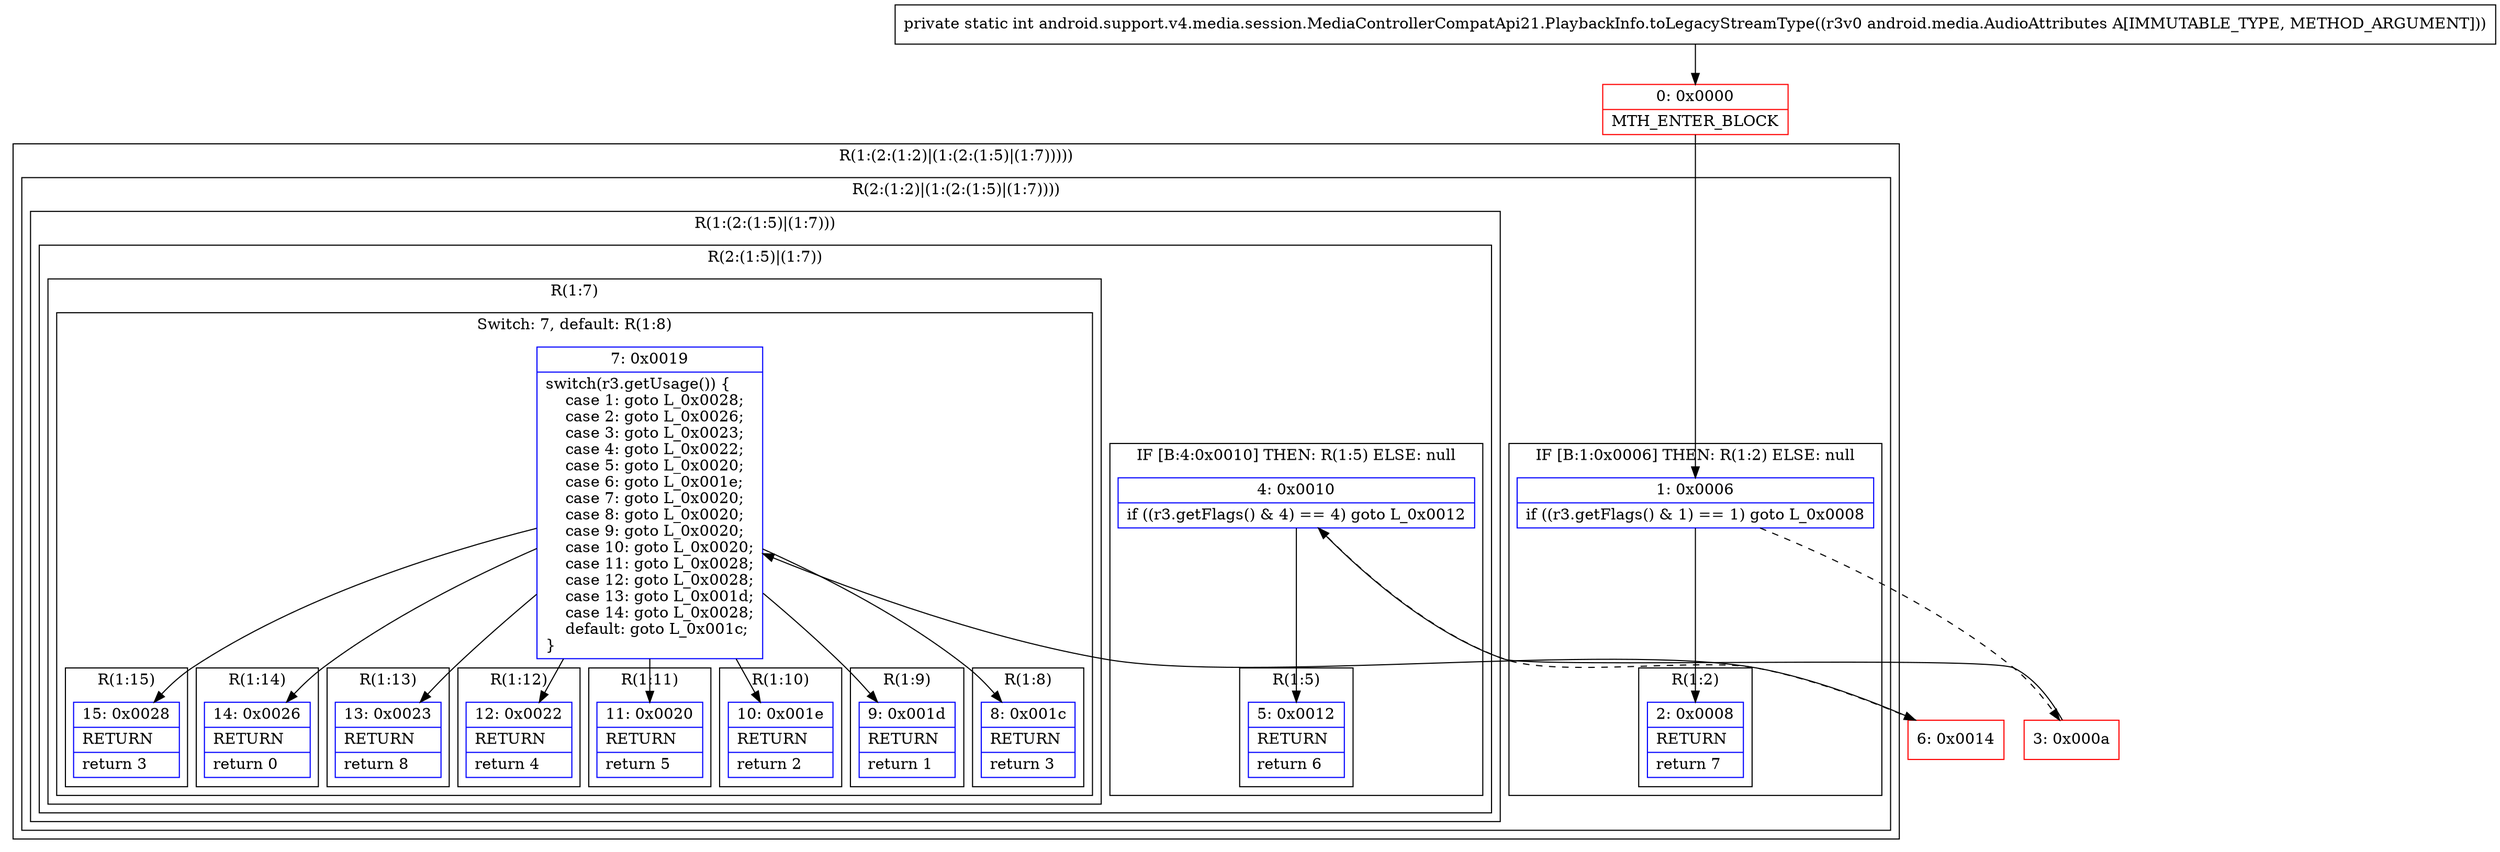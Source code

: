 digraph "CFG forandroid.support.v4.media.session.MediaControllerCompatApi21.PlaybackInfo.toLegacyStreamType(Landroid\/media\/AudioAttributes;)I" {
subgraph cluster_Region_580931406 {
label = "R(1:(2:(1:2)|(1:(2:(1:5)|(1:7)))))";
node [shape=record,color=blue];
subgraph cluster_Region_1597049585 {
label = "R(2:(1:2)|(1:(2:(1:5)|(1:7))))";
node [shape=record,color=blue];
subgraph cluster_IfRegion_896843538 {
label = "IF [B:1:0x0006] THEN: R(1:2) ELSE: null";
node [shape=record,color=blue];
Node_1 [shape=record,label="{1\:\ 0x0006|if ((r3.getFlags() & 1) == 1) goto L_0x0008\l}"];
subgraph cluster_Region_66144421 {
label = "R(1:2)";
node [shape=record,color=blue];
Node_2 [shape=record,label="{2\:\ 0x0008|RETURN\l|return 7\l}"];
}
}
subgraph cluster_Region_587967914 {
label = "R(1:(2:(1:5)|(1:7)))";
node [shape=record,color=blue];
subgraph cluster_Region_1958366648 {
label = "R(2:(1:5)|(1:7))";
node [shape=record,color=blue];
subgraph cluster_IfRegion_1688662034 {
label = "IF [B:4:0x0010] THEN: R(1:5) ELSE: null";
node [shape=record,color=blue];
Node_4 [shape=record,label="{4\:\ 0x0010|if ((r3.getFlags() & 4) == 4) goto L_0x0012\l}"];
subgraph cluster_Region_1838884931 {
label = "R(1:5)";
node [shape=record,color=blue];
Node_5 [shape=record,label="{5\:\ 0x0012|RETURN\l|return 6\l}"];
}
}
subgraph cluster_Region_327397031 {
label = "R(1:7)";
node [shape=record,color=blue];
subgraph cluster_SwitchRegion_896722658 {
label = "Switch: 7, default: R(1:8)";
node [shape=record,color=blue];
Node_7 [shape=record,label="{7\:\ 0x0019|switch(r3.getUsage()) \{\l    case 1: goto L_0x0028;\l    case 2: goto L_0x0026;\l    case 3: goto L_0x0023;\l    case 4: goto L_0x0022;\l    case 5: goto L_0x0020;\l    case 6: goto L_0x001e;\l    case 7: goto L_0x0020;\l    case 8: goto L_0x0020;\l    case 9: goto L_0x0020;\l    case 10: goto L_0x0020;\l    case 11: goto L_0x0028;\l    case 12: goto L_0x0028;\l    case 13: goto L_0x001d;\l    case 14: goto L_0x0028;\l    default: goto L_0x001c;\l\}\l}"];
subgraph cluster_Region_1711781438 {
label = "R(1:15)";
node [shape=record,color=blue];
Node_15 [shape=record,label="{15\:\ 0x0028|RETURN\l|return 3\l}"];
}
subgraph cluster_Region_1391084429 {
label = "R(1:14)";
node [shape=record,color=blue];
Node_14 [shape=record,label="{14\:\ 0x0026|RETURN\l|return 0\l}"];
}
subgraph cluster_Region_1553086945 {
label = "R(1:13)";
node [shape=record,color=blue];
Node_13 [shape=record,label="{13\:\ 0x0023|RETURN\l|return 8\l}"];
}
subgraph cluster_Region_2130018663 {
label = "R(1:12)";
node [shape=record,color=blue];
Node_12 [shape=record,label="{12\:\ 0x0022|RETURN\l|return 4\l}"];
}
subgraph cluster_Region_630750913 {
label = "R(1:11)";
node [shape=record,color=blue];
Node_11 [shape=record,label="{11\:\ 0x0020|RETURN\l|return 5\l}"];
}
subgraph cluster_Region_636401620 {
label = "R(1:10)";
node [shape=record,color=blue];
Node_10 [shape=record,label="{10\:\ 0x001e|RETURN\l|return 2\l}"];
}
subgraph cluster_Region_1753145273 {
label = "R(1:9)";
node [shape=record,color=blue];
Node_9 [shape=record,label="{9\:\ 0x001d|RETURN\l|return 1\l}"];
}
subgraph cluster_Region_978486632 {
label = "R(1:8)";
node [shape=record,color=blue];
Node_8 [shape=record,label="{8\:\ 0x001c|RETURN\l|return 3\l}"];
}
}
}
}
}
}
}
Node_0 [shape=record,color=red,label="{0\:\ 0x0000|MTH_ENTER_BLOCK\l}"];
Node_3 [shape=record,color=red,label="{3\:\ 0x000a}"];
Node_6 [shape=record,color=red,label="{6\:\ 0x0014}"];
MethodNode[shape=record,label="{private static int android.support.v4.media.session.MediaControllerCompatApi21.PlaybackInfo.toLegacyStreamType((r3v0 android.media.AudioAttributes A[IMMUTABLE_TYPE, METHOD_ARGUMENT])) }"];
MethodNode -> Node_0;
Node_1 -> Node_2;
Node_1 -> Node_3[style=dashed];
Node_4 -> Node_5;
Node_4 -> Node_6[style=dashed];
Node_7 -> Node_8;
Node_7 -> Node_9;
Node_7 -> Node_10;
Node_7 -> Node_11;
Node_7 -> Node_12;
Node_7 -> Node_13;
Node_7 -> Node_14;
Node_7 -> Node_15;
Node_0 -> Node_1;
Node_3 -> Node_4;
Node_6 -> Node_7;
}

